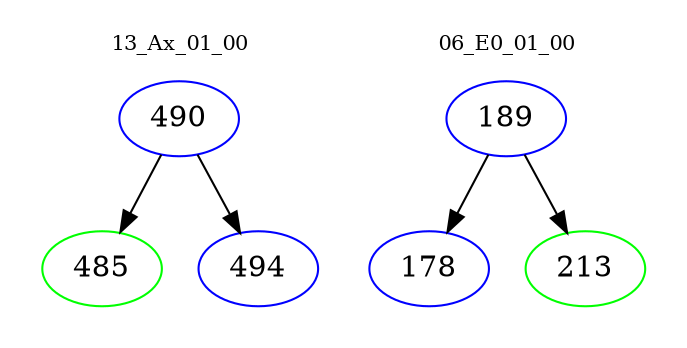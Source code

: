 digraph{
subgraph cluster_0 {
color = white
label = "13_Ax_01_00";
fontsize=10;
T0_490 [label="490", color="blue"]
T0_490 -> T0_485 [color="black"]
T0_485 [label="485", color="green"]
T0_490 -> T0_494 [color="black"]
T0_494 [label="494", color="blue"]
}
subgraph cluster_1 {
color = white
label = "06_E0_01_00";
fontsize=10;
T1_189 [label="189", color="blue"]
T1_189 -> T1_178 [color="black"]
T1_178 [label="178", color="blue"]
T1_189 -> T1_213 [color="black"]
T1_213 [label="213", color="green"]
}
}
